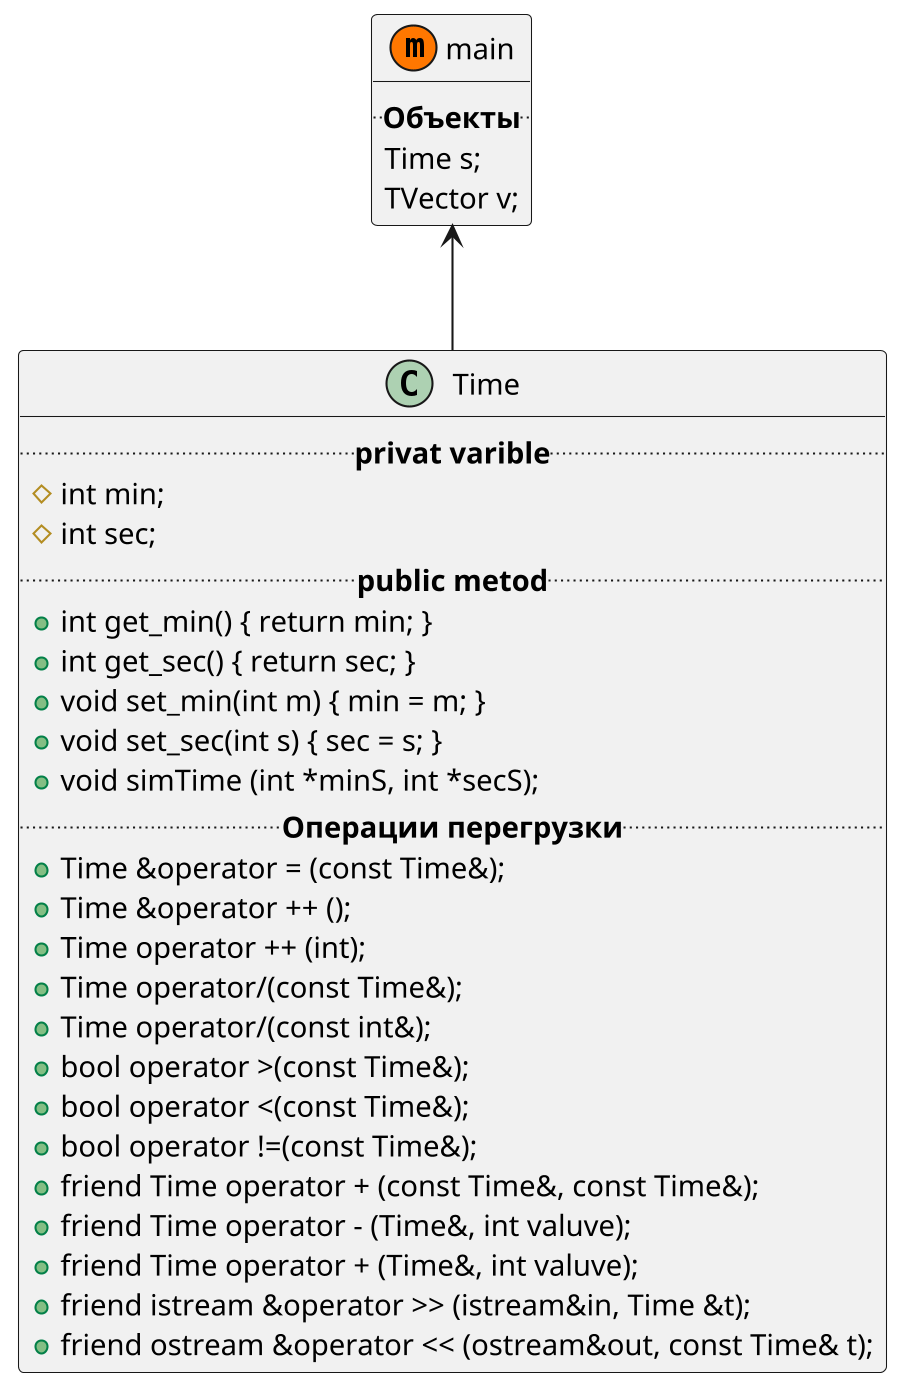  @startuml
' note left of main #while: Комментарий.
' note top of Rightangled : Комментарий.
' note top of Object : Комментарий.
' note top of Vector : Комментарий.
skinparam dpi 200
skinparam shadowing false

main <-- Time

class main<<(m,#FF7700)>>{
    .. **Объекты** ..
    Time s;
    TVector v;
} 
class Time{
    .. **privat varible** ..
    # int min;
    # int sec;
    .. **public metod** ..
    + int get_min() { return min; }
	+ int get_sec() { return sec; }
	+ void set_min(int m) { min = m; }
	+ void set_sec(int s) { sec = s; }
	+ void simTime (int *minS, int *secS);
    .. **Операции перегрузки** ..
    + Time &operator = (const Time&); 
	+ Time &operator ++ (); 
	+ Time operator ++ (int);
	+ Time operator/(const Time&);
	+ Time operator/(const int&);
	+ bool operator >(const Time&);
	+ bool operator <(const Time&);
	+ bool operator !=(const Time&);
	+ friend Time operator + (const Time&, const Time&);
    + friend Time operator - (Time&, int valuve);
	+ friend Time operator + (Time&, int valuve);
	+ friend istream &operator >> (istream&in, Time &t);
	+ friend ostream &operator << (ostream&out, const Time& t);
}

 @enduml

